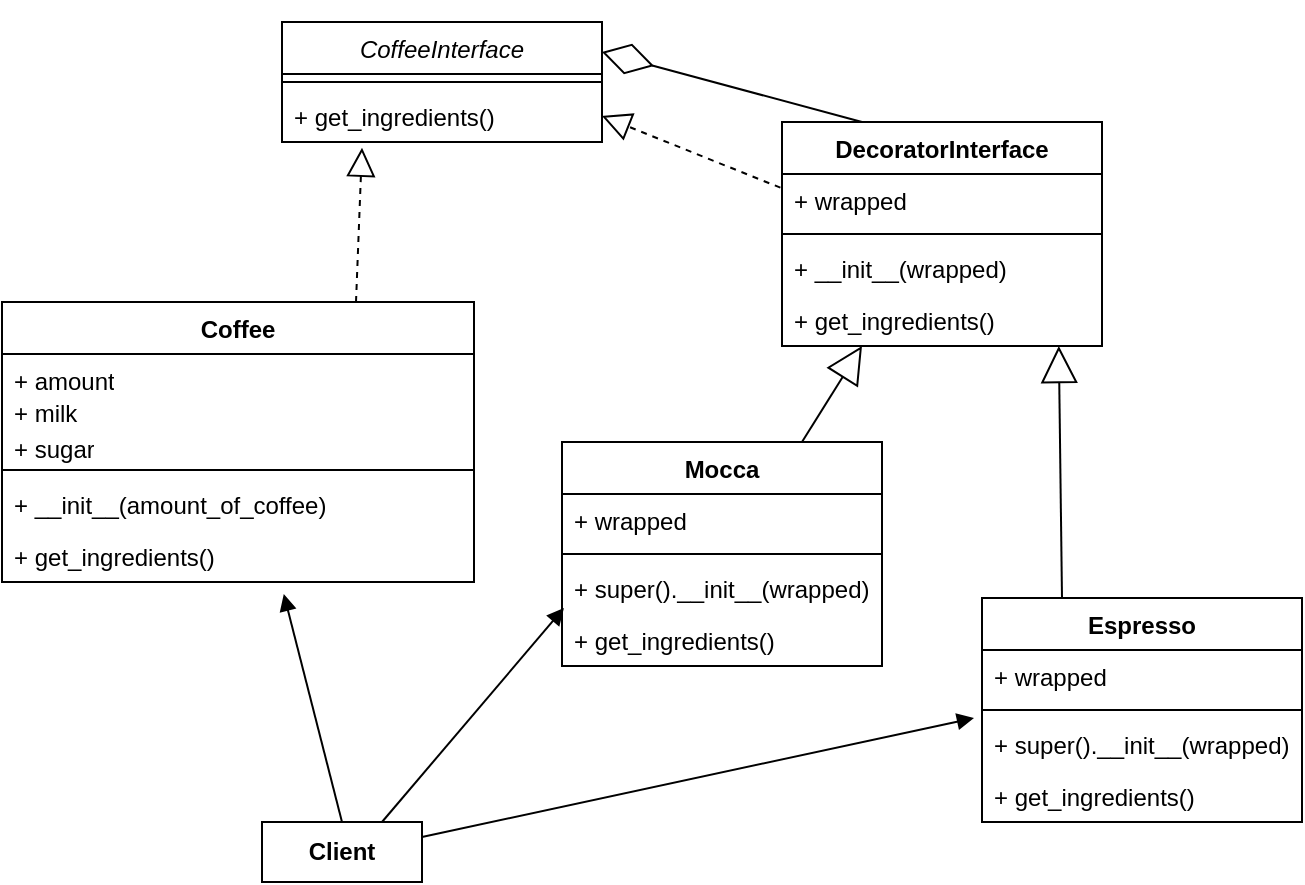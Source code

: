 <mxfile version="21.7.2" type="device">
  <diagram id="C5RBs43oDa-KdzZeNtuy" name="Page-1">
    <mxGraphModel dx="1434" dy="790" grid="1" gridSize="10" guides="1" tooltips="1" connect="1" arrows="1" fold="1" page="1" pageScale="1" pageWidth="827" pageHeight="1169" math="0" shadow="0">
      <root>
        <mxCell id="WIyWlLk6GJQsqaUBKTNV-0" />
        <mxCell id="WIyWlLk6GJQsqaUBKTNV-1" parent="WIyWlLk6GJQsqaUBKTNV-0" />
        <mxCell id="dGYQb66rAb_dqw_qOuGZ-0" value="Coffee" style="swimlane;fontStyle=1;align=center;verticalAlign=top;childLayout=stackLayout;horizontal=1;startSize=26;horizontalStack=0;resizeParent=1;resizeParentMax=0;resizeLast=0;collapsible=1;marginBottom=0;whiteSpace=wrap;html=1;" parent="WIyWlLk6GJQsqaUBKTNV-1" vertex="1">
          <mxGeometry x="140" y="190" width="236" height="140" as="geometry" />
        </mxCell>
        <mxCell id="dGYQb66rAb_dqw_qOuGZ-1" value="+ amount" style="text;strokeColor=none;fillColor=none;align=left;verticalAlign=top;spacingLeft=4;spacingRight=4;overflow=hidden;rotatable=0;points=[[0,0.5],[1,0.5]];portConstraint=eastwest;whiteSpace=wrap;html=1;" parent="dGYQb66rAb_dqw_qOuGZ-0" vertex="1">
          <mxGeometry y="26" width="236" height="16" as="geometry" />
        </mxCell>
        <mxCell id="dGYQb66rAb_dqw_qOuGZ-4" value="+ milk" style="text;strokeColor=none;fillColor=none;align=left;verticalAlign=top;spacingLeft=4;spacingRight=4;overflow=hidden;rotatable=0;points=[[0,0.5],[1,0.5]];portConstraint=eastwest;whiteSpace=wrap;html=1;" parent="dGYQb66rAb_dqw_qOuGZ-0" vertex="1">
          <mxGeometry y="42" width="236" height="18" as="geometry" />
        </mxCell>
        <mxCell id="dGYQb66rAb_dqw_qOuGZ-5" value="+ sugar" style="text;strokeColor=none;fillColor=none;align=left;verticalAlign=top;spacingLeft=4;spacingRight=4;overflow=hidden;rotatable=0;points=[[0,0.5],[1,0.5]];portConstraint=eastwest;whiteSpace=wrap;html=1;" parent="dGYQb66rAb_dqw_qOuGZ-0" vertex="1">
          <mxGeometry y="60" width="236" height="20" as="geometry" />
        </mxCell>
        <mxCell id="dGYQb66rAb_dqw_qOuGZ-2" value="" style="line;strokeWidth=1;fillColor=none;align=left;verticalAlign=middle;spacingTop=-1;spacingLeft=3;spacingRight=3;rotatable=0;labelPosition=right;points=[];portConstraint=eastwest;strokeColor=inherit;" parent="dGYQb66rAb_dqw_qOuGZ-0" vertex="1">
          <mxGeometry y="80" width="236" height="8" as="geometry" />
        </mxCell>
        <mxCell id="dGYQb66rAb_dqw_qOuGZ-3" value="+ __init__(amount_of_coffee)" style="text;strokeColor=none;fillColor=none;align=left;verticalAlign=top;spacingLeft=4;spacingRight=4;overflow=hidden;rotatable=0;points=[[0,0.5],[1,0.5]];portConstraint=eastwest;whiteSpace=wrap;html=1;" parent="dGYQb66rAb_dqw_qOuGZ-0" vertex="1">
          <mxGeometry y="88" width="236" height="26" as="geometry" />
        </mxCell>
        <mxCell id="dGYQb66rAb_dqw_qOuGZ-8" value="+ get_ingredients()" style="text;strokeColor=none;fillColor=none;align=left;verticalAlign=top;spacingLeft=4;spacingRight=4;overflow=hidden;rotatable=0;points=[[0,0.5],[1,0.5]];portConstraint=eastwest;whiteSpace=wrap;html=1;" parent="dGYQb66rAb_dqw_qOuGZ-0" vertex="1">
          <mxGeometry y="114" width="236" height="26" as="geometry" />
        </mxCell>
        <mxCell id="dGYQb66rAb_dqw_qOuGZ-10" value="Mocca" style="swimlane;fontStyle=1;align=center;verticalAlign=top;childLayout=stackLayout;horizontal=1;startSize=26;horizontalStack=0;resizeParent=1;resizeParentMax=0;resizeLast=0;collapsible=1;marginBottom=0;whiteSpace=wrap;html=1;" parent="WIyWlLk6GJQsqaUBKTNV-1" vertex="1">
          <mxGeometry x="420" y="260" width="160" height="112" as="geometry" />
        </mxCell>
        <mxCell id="dGYQb66rAb_dqw_qOuGZ-11" value="+ wrapped" style="text;strokeColor=none;fillColor=none;align=left;verticalAlign=top;spacingLeft=4;spacingRight=4;overflow=hidden;rotatable=0;points=[[0,0.5],[1,0.5]];portConstraint=eastwest;whiteSpace=wrap;html=1;" parent="dGYQb66rAb_dqw_qOuGZ-10" vertex="1">
          <mxGeometry y="26" width="160" height="26" as="geometry" />
        </mxCell>
        <mxCell id="dGYQb66rAb_dqw_qOuGZ-12" value="" style="line;strokeWidth=1;fillColor=none;align=left;verticalAlign=middle;spacingTop=-1;spacingLeft=3;spacingRight=3;rotatable=0;labelPosition=right;points=[];portConstraint=eastwest;strokeColor=inherit;" parent="dGYQb66rAb_dqw_qOuGZ-10" vertex="1">
          <mxGeometry y="52" width="160" height="8" as="geometry" />
        </mxCell>
        <mxCell id="dGYQb66rAb_dqw_qOuGZ-13" value="+ super().__init__(wrapped)" style="text;strokeColor=none;fillColor=none;align=left;verticalAlign=top;spacingLeft=4;spacingRight=4;overflow=hidden;rotatable=0;points=[[0,0.5],[1,0.5]];portConstraint=eastwest;whiteSpace=wrap;html=1;" parent="dGYQb66rAb_dqw_qOuGZ-10" vertex="1">
          <mxGeometry y="60" width="160" height="26" as="geometry" />
        </mxCell>
        <mxCell id="dGYQb66rAb_dqw_qOuGZ-20" value="+ get_ingredients()" style="text;strokeColor=none;fillColor=none;align=left;verticalAlign=top;spacingLeft=4;spacingRight=4;overflow=hidden;rotatable=0;points=[[0,0.5],[1,0.5]];portConstraint=eastwest;whiteSpace=wrap;html=1;" parent="dGYQb66rAb_dqw_qOuGZ-10" vertex="1">
          <mxGeometry y="86" width="160" height="26" as="geometry" />
        </mxCell>
        <mxCell id="dGYQb66rAb_dqw_qOuGZ-21" value="Espresso" style="swimlane;fontStyle=1;align=center;verticalAlign=top;childLayout=stackLayout;horizontal=1;startSize=26;horizontalStack=0;resizeParent=1;resizeParentMax=0;resizeLast=0;collapsible=1;marginBottom=0;whiteSpace=wrap;html=1;" parent="WIyWlLk6GJQsqaUBKTNV-1" vertex="1">
          <mxGeometry x="630" y="338" width="160" height="112" as="geometry" />
        </mxCell>
        <mxCell id="dGYQb66rAb_dqw_qOuGZ-22" value="+ wrapped" style="text;strokeColor=none;fillColor=none;align=left;verticalAlign=top;spacingLeft=4;spacingRight=4;overflow=hidden;rotatable=0;points=[[0,0.5],[1,0.5]];portConstraint=eastwest;whiteSpace=wrap;html=1;" parent="dGYQb66rAb_dqw_qOuGZ-21" vertex="1">
          <mxGeometry y="26" width="160" height="26" as="geometry" />
        </mxCell>
        <mxCell id="dGYQb66rAb_dqw_qOuGZ-23" value="" style="line;strokeWidth=1;fillColor=none;align=left;verticalAlign=middle;spacingTop=-1;spacingLeft=3;spacingRight=3;rotatable=0;labelPosition=right;points=[];portConstraint=eastwest;strokeColor=inherit;" parent="dGYQb66rAb_dqw_qOuGZ-21" vertex="1">
          <mxGeometry y="52" width="160" height="8" as="geometry" />
        </mxCell>
        <mxCell id="dGYQb66rAb_dqw_qOuGZ-24" value="+ super().__init__(wrapped)" style="text;strokeColor=none;fillColor=none;align=left;verticalAlign=top;spacingLeft=4;spacingRight=4;overflow=hidden;rotatable=0;points=[[0,0.5],[1,0.5]];portConstraint=eastwest;whiteSpace=wrap;html=1;" parent="dGYQb66rAb_dqw_qOuGZ-21" vertex="1">
          <mxGeometry y="60" width="160" height="26" as="geometry" />
        </mxCell>
        <mxCell id="dGYQb66rAb_dqw_qOuGZ-26" value="+ get_ingredients()" style="text;strokeColor=none;fillColor=none;align=left;verticalAlign=top;spacingLeft=4;spacingRight=4;overflow=hidden;rotatable=0;points=[[0,0.5],[1,0.5]];portConstraint=eastwest;whiteSpace=wrap;html=1;" parent="dGYQb66rAb_dqw_qOuGZ-21" vertex="1">
          <mxGeometry y="86" width="160" height="26" as="geometry" />
        </mxCell>
        <mxCell id="dGYQb66rAb_dqw_qOuGZ-32" value="&lt;b&gt;Client&lt;/b&gt;" style="html=1;whiteSpace=wrap;" parent="WIyWlLk6GJQsqaUBKTNV-1" vertex="1">
          <mxGeometry x="270" y="450" width="80" height="30" as="geometry" />
        </mxCell>
        <mxCell id="x7c8ZaeTpn3L6WIbQQm9-0" value="&lt;i style=&quot;font-weight: normal;&quot;&gt;CoffeeInterface&lt;/i&gt;" style="swimlane;fontStyle=1;align=center;verticalAlign=top;childLayout=stackLayout;horizontal=1;startSize=26;horizontalStack=0;resizeParent=1;resizeParentMax=0;resizeLast=0;collapsible=1;marginBottom=0;whiteSpace=wrap;html=1;" parent="WIyWlLk6GJQsqaUBKTNV-1" vertex="1">
          <mxGeometry x="280" y="50" width="160" height="60" as="geometry" />
        </mxCell>
        <mxCell id="x7c8ZaeTpn3L6WIbQQm9-2" value="" style="line;strokeWidth=1;fillColor=none;align=left;verticalAlign=middle;spacingTop=-1;spacingLeft=3;spacingRight=3;rotatable=0;labelPosition=right;points=[];portConstraint=eastwest;strokeColor=inherit;" parent="x7c8ZaeTpn3L6WIbQQm9-0" vertex="1">
          <mxGeometry y="26" width="160" height="8" as="geometry" />
        </mxCell>
        <mxCell id="x7c8ZaeTpn3L6WIbQQm9-3" value="+ get_ingredients()" style="text;strokeColor=none;fillColor=none;align=left;verticalAlign=top;spacingLeft=4;spacingRight=4;overflow=hidden;rotatable=0;points=[[0,0.5],[1,0.5]];portConstraint=eastwest;whiteSpace=wrap;html=1;" parent="x7c8ZaeTpn3L6WIbQQm9-0" vertex="1">
          <mxGeometry y="34" width="160" height="26" as="geometry" />
        </mxCell>
        <mxCell id="x7c8ZaeTpn3L6WIbQQm9-4" value="DecoratorInterface" style="swimlane;fontStyle=1;align=center;verticalAlign=top;childLayout=stackLayout;horizontal=1;startSize=26;horizontalStack=0;resizeParent=1;resizeParentMax=0;resizeLast=0;collapsible=1;marginBottom=0;whiteSpace=wrap;html=1;" parent="WIyWlLk6GJQsqaUBKTNV-1" vertex="1">
          <mxGeometry x="530" y="100" width="160" height="112" as="geometry" />
        </mxCell>
        <mxCell id="x7c8ZaeTpn3L6WIbQQm9-5" value="+ wrapped" style="text;strokeColor=none;fillColor=none;align=left;verticalAlign=top;spacingLeft=4;spacingRight=4;overflow=hidden;rotatable=0;points=[[0,0.5],[1,0.5]];portConstraint=eastwest;whiteSpace=wrap;html=1;" parent="x7c8ZaeTpn3L6WIbQQm9-4" vertex="1">
          <mxGeometry y="26" width="160" height="26" as="geometry" />
        </mxCell>
        <mxCell id="x7c8ZaeTpn3L6WIbQQm9-6" value="" style="line;strokeWidth=1;fillColor=none;align=left;verticalAlign=middle;spacingTop=-1;spacingLeft=3;spacingRight=3;rotatable=0;labelPosition=right;points=[];portConstraint=eastwest;strokeColor=inherit;" parent="x7c8ZaeTpn3L6WIbQQm9-4" vertex="1">
          <mxGeometry y="52" width="160" height="8" as="geometry" />
        </mxCell>
        <mxCell id="x7c8ZaeTpn3L6WIbQQm9-7" value="+ __init__(wrapped)" style="text;strokeColor=none;fillColor=none;align=left;verticalAlign=top;spacingLeft=4;spacingRight=4;overflow=hidden;rotatable=0;points=[[0,0.5],[1,0.5]];portConstraint=eastwest;whiteSpace=wrap;html=1;" parent="x7c8ZaeTpn3L6WIbQQm9-4" vertex="1">
          <mxGeometry y="60" width="160" height="26" as="geometry" />
        </mxCell>
        <mxCell id="x7c8ZaeTpn3L6WIbQQm9-8" value="+ get_ingredients()" style="text;strokeColor=none;fillColor=none;align=left;verticalAlign=top;spacingLeft=4;spacingRight=4;overflow=hidden;rotatable=0;points=[[0,0.5],[1,0.5]];portConstraint=eastwest;whiteSpace=wrap;html=1;" parent="x7c8ZaeTpn3L6WIbQQm9-4" vertex="1">
          <mxGeometry y="86" width="160" height="26" as="geometry" />
        </mxCell>
        <mxCell id="x7c8ZaeTpn3L6WIbQQm9-9" value="" style="endArrow=block;dashed=1;endFill=0;endSize=12;html=1;rounded=0;entryX=0.25;entryY=1.109;entryDx=0;entryDy=0;entryPerimeter=0;exitX=0.75;exitY=0;exitDx=0;exitDy=0;" parent="WIyWlLk6GJQsqaUBKTNV-1" source="dGYQb66rAb_dqw_qOuGZ-0" target="x7c8ZaeTpn3L6WIbQQm9-3" edge="1">
          <mxGeometry width="160" relative="1" as="geometry">
            <mxPoint x="240" y="162" as="sourcePoint" />
            <mxPoint x="400" y="162" as="targetPoint" />
          </mxGeometry>
        </mxCell>
        <mxCell id="x7c8ZaeTpn3L6WIbQQm9-10" value="" style="endArrow=block;dashed=1;endFill=0;endSize=12;html=1;rounded=0;entryX=1;entryY=0.5;entryDx=0;entryDy=0;exitX=-0.005;exitY=0.263;exitDx=0;exitDy=0;exitPerimeter=0;" parent="WIyWlLk6GJQsqaUBKTNV-1" source="x7c8ZaeTpn3L6WIbQQm9-5" target="x7c8ZaeTpn3L6WIbQQm9-3" edge="1">
          <mxGeometry width="160" relative="1" as="geometry">
            <mxPoint x="470" y="152" as="sourcePoint" />
            <mxPoint x="473" y="75" as="targetPoint" />
          </mxGeometry>
        </mxCell>
        <mxCell id="x7c8ZaeTpn3L6WIbQQm9-12" value="" style="endArrow=block;endSize=16;endFill=0;html=1;rounded=0;entryX=0.25;entryY=1;entryDx=0;entryDy=0;exitX=0.75;exitY=0;exitDx=0;exitDy=0;" parent="WIyWlLk6GJQsqaUBKTNV-1" source="dGYQb66rAb_dqw_qOuGZ-10" target="x7c8ZaeTpn3L6WIbQQm9-4" edge="1">
          <mxGeometry width="160" relative="1" as="geometry">
            <mxPoint x="440" y="190" as="sourcePoint" />
            <mxPoint x="600" y="190" as="targetPoint" />
          </mxGeometry>
        </mxCell>
        <mxCell id="x7c8ZaeTpn3L6WIbQQm9-13" value="" style="endArrow=block;endSize=16;endFill=0;html=1;rounded=0;entryX=0.865;entryY=1;entryDx=0;entryDy=0;exitX=0.25;exitY=0;exitDx=0;exitDy=0;entryPerimeter=0;" parent="WIyWlLk6GJQsqaUBKTNV-1" source="dGYQb66rAb_dqw_qOuGZ-21" target="x7c8ZaeTpn3L6WIbQQm9-8" edge="1">
          <mxGeometry width="160" relative="1" as="geometry">
            <mxPoint x="670" y="286" as="sourcePoint" />
            <mxPoint x="670" y="220" as="targetPoint" />
          </mxGeometry>
        </mxCell>
        <mxCell id="x7c8ZaeTpn3L6WIbQQm9-14" value="" style="endArrow=diamondThin;endFill=0;endSize=24;html=1;rounded=0;exitX=0.25;exitY=0;exitDx=0;exitDy=0;entryX=1;entryY=0.25;entryDx=0;entryDy=0;" parent="WIyWlLk6GJQsqaUBKTNV-1" source="x7c8ZaeTpn3L6WIbQQm9-4" target="x7c8ZaeTpn3L6WIbQQm9-0" edge="1">
          <mxGeometry width="160" relative="1" as="geometry">
            <mxPoint x="570" y="60" as="sourcePoint" />
            <mxPoint x="490" y="50" as="targetPoint" />
          </mxGeometry>
        </mxCell>
        <mxCell id="LOqWxrPeve7IM7Sdk4Ue-0" value="" style="html=1;verticalAlign=bottom;endArrow=block;curved=0;rounded=0;entryX=0.597;entryY=1.231;entryDx=0;entryDy=0;entryPerimeter=0;exitX=0.5;exitY=0;exitDx=0;exitDy=0;" edge="1" parent="WIyWlLk6GJQsqaUBKTNV-1" source="dGYQb66rAb_dqw_qOuGZ-32" target="dGYQb66rAb_dqw_qOuGZ-8">
          <mxGeometry width="80" relative="1" as="geometry">
            <mxPoint x="270" y="440" as="sourcePoint" />
            <mxPoint x="350" y="440" as="targetPoint" />
          </mxGeometry>
        </mxCell>
        <mxCell id="LOqWxrPeve7IM7Sdk4Ue-1" value="" style="html=1;verticalAlign=bottom;endArrow=block;curved=0;rounded=0;entryX=0.006;entryY=-0.115;entryDx=0;entryDy=0;entryPerimeter=0;exitX=0.75;exitY=0;exitDx=0;exitDy=0;" edge="1" parent="WIyWlLk6GJQsqaUBKTNV-1" source="dGYQb66rAb_dqw_qOuGZ-32" target="dGYQb66rAb_dqw_qOuGZ-20">
          <mxGeometry width="80" relative="1" as="geometry">
            <mxPoint x="405" y="494" as="sourcePoint" />
            <mxPoint x="376" y="380" as="targetPoint" />
          </mxGeometry>
        </mxCell>
        <mxCell id="LOqWxrPeve7IM7Sdk4Ue-2" value="" style="html=1;verticalAlign=bottom;endArrow=block;curved=0;rounded=0;entryX=-0.025;entryY=0;entryDx=0;entryDy=0;entryPerimeter=0;exitX=1;exitY=0.25;exitDx=0;exitDy=0;" edge="1" parent="WIyWlLk6GJQsqaUBKTNV-1" source="dGYQb66rAb_dqw_qOuGZ-32" target="dGYQb66rAb_dqw_qOuGZ-24">
          <mxGeometry width="80" relative="1" as="geometry">
            <mxPoint x="530" y="544" as="sourcePoint" />
            <mxPoint x="501" y="430" as="targetPoint" />
          </mxGeometry>
        </mxCell>
      </root>
    </mxGraphModel>
  </diagram>
</mxfile>
